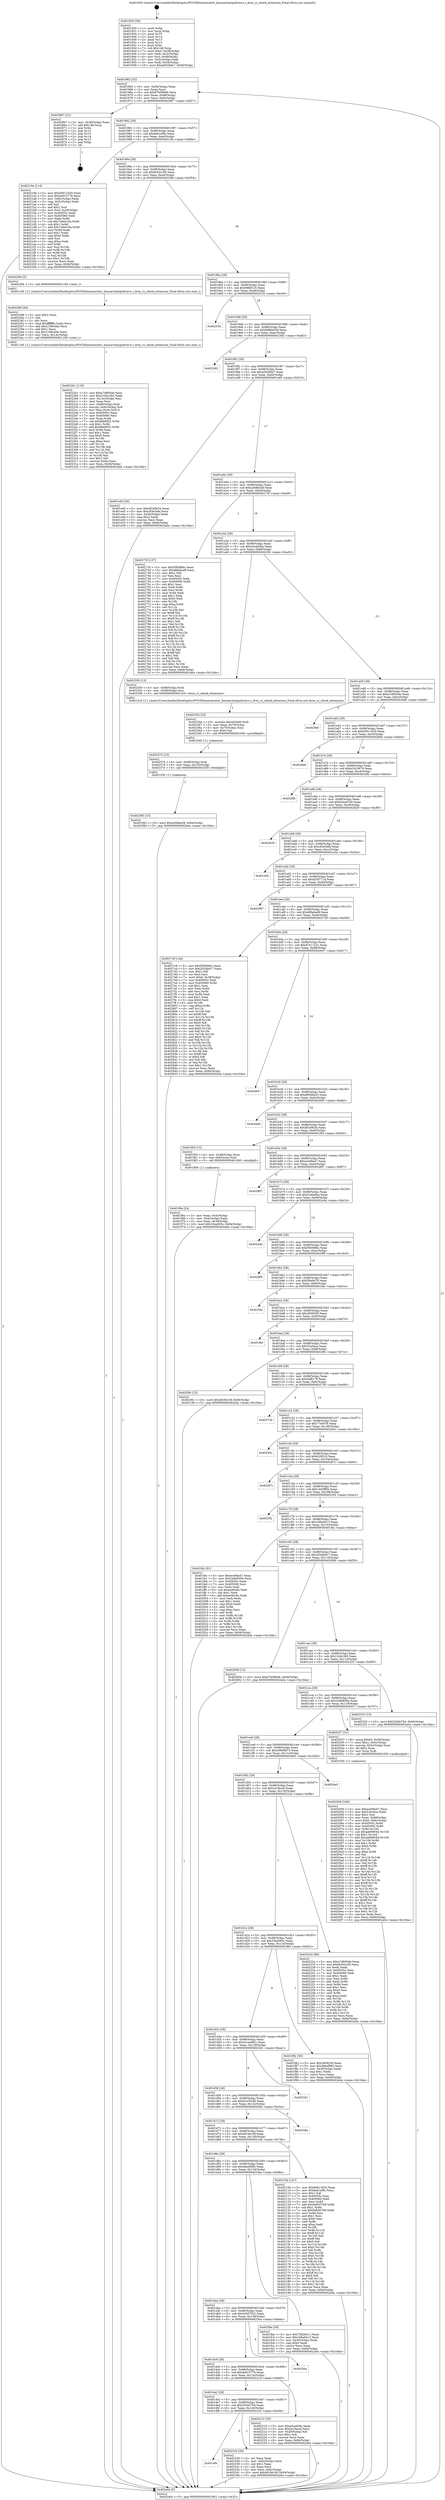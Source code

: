 digraph "0x401930" {
  label = "0x401930 (/mnt/c/Users/mathe/Desktop/tcc/POCII/binaries/extr_linuxarchmipskvmvz.c_kvm_vz_check_extension_Final-ollvm.out::main(0))"
  labelloc = "t"
  node[shape=record]

  Entry [label="",width=0.3,height=0.3,shape=circle,fillcolor=black,style=filled]
  "0x401962" [label="{
     0x401962 [32]\l
     | [instrs]\l
     &nbsp;&nbsp;0x401962 \<+6\>: mov -0x94(%rbp),%eax\l
     &nbsp;&nbsp;0x401968 \<+2\>: mov %eax,%ecx\l
     &nbsp;&nbsp;0x40196a \<+6\>: sub $0x87b096d6,%ecx\l
     &nbsp;&nbsp;0x401970 \<+6\>: mov %eax,-0x98(%rbp)\l
     &nbsp;&nbsp;0x401976 \<+6\>: mov %ecx,-0x9c(%rbp)\l
     &nbsp;&nbsp;0x40197c \<+6\>: je 0000000000402867 \<main+0xf37\>\l
  }"]
  "0x402867" [label="{
     0x402867 [21]\l
     | [instrs]\l
     &nbsp;&nbsp;0x402867 \<+3\>: mov -0x38(%rbp),%eax\l
     &nbsp;&nbsp;0x40286a \<+7\>: add $0x148,%rsp\l
     &nbsp;&nbsp;0x402871 \<+1\>: pop %rbx\l
     &nbsp;&nbsp;0x402872 \<+2\>: pop %r12\l
     &nbsp;&nbsp;0x402874 \<+2\>: pop %r13\l
     &nbsp;&nbsp;0x402876 \<+2\>: pop %r14\l
     &nbsp;&nbsp;0x402878 \<+2\>: pop %r15\l
     &nbsp;&nbsp;0x40287a \<+1\>: pop %rbp\l
     &nbsp;&nbsp;0x40287b \<+1\>: ret\l
  }"]
  "0x401982" [label="{
     0x401982 [28]\l
     | [instrs]\l
     &nbsp;&nbsp;0x401982 \<+5\>: jmp 0000000000401987 \<main+0x57\>\l
     &nbsp;&nbsp;0x401987 \<+6\>: mov -0x98(%rbp),%eax\l
     &nbsp;&nbsp;0x40198d \<+5\>: sub $0x8a61af9c,%eax\l
     &nbsp;&nbsp;0x401992 \<+6\>: mov %eax,-0xa0(%rbp)\l
     &nbsp;&nbsp;0x401998 \<+6\>: je 000000000040219e \<main+0x86e\>\l
  }"]
  Exit [label="",width=0.3,height=0.3,shape=circle,fillcolor=black,style=filled,peripheries=2]
  "0x40219e" [label="{
     0x40219e [114]\l
     | [instrs]\l
     &nbsp;&nbsp;0x40219e \<+5\>: mov $0xb0611620,%eax\l
     &nbsp;&nbsp;0x4021a3 \<+5\>: mov $0x4e01577b,%ecx\l
     &nbsp;&nbsp;0x4021a8 \<+3\>: mov -0x6c(%rbp),%edx\l
     &nbsp;&nbsp;0x4021ab \<+3\>: cmp -0x5c(%rbp),%edx\l
     &nbsp;&nbsp;0x4021ae \<+4\>: setl %sil\l
     &nbsp;&nbsp;0x4021b2 \<+4\>: and $0x1,%sil\l
     &nbsp;&nbsp;0x4021b6 \<+4\>: mov %sil,-0x29(%rbp)\l
     &nbsp;&nbsp;0x4021ba \<+7\>: mov 0x40505c,%edx\l
     &nbsp;&nbsp;0x4021c1 \<+7\>: mov 0x405060,%edi\l
     &nbsp;&nbsp;0x4021c8 \<+3\>: mov %edx,%r8d\l
     &nbsp;&nbsp;0x4021cb \<+7\>: sub $0x7c9a019a,%r8d\l
     &nbsp;&nbsp;0x4021d2 \<+4\>: sub $0x1,%r8d\l
     &nbsp;&nbsp;0x4021d6 \<+7\>: add $0x7c9a019a,%r8d\l
     &nbsp;&nbsp;0x4021dd \<+4\>: imul %r8d,%edx\l
     &nbsp;&nbsp;0x4021e1 \<+3\>: and $0x1,%edx\l
     &nbsp;&nbsp;0x4021e4 \<+3\>: cmp $0x0,%edx\l
     &nbsp;&nbsp;0x4021e7 \<+4\>: sete %sil\l
     &nbsp;&nbsp;0x4021eb \<+3\>: cmp $0xa,%edi\l
     &nbsp;&nbsp;0x4021ee \<+4\>: setl %r9b\l
     &nbsp;&nbsp;0x4021f2 \<+3\>: mov %sil,%r10b\l
     &nbsp;&nbsp;0x4021f5 \<+3\>: and %r9b,%r10b\l
     &nbsp;&nbsp;0x4021f8 \<+3\>: xor %r9b,%sil\l
     &nbsp;&nbsp;0x4021fb \<+3\>: or %sil,%r10b\l
     &nbsp;&nbsp;0x4021fe \<+4\>: test $0x1,%r10b\l
     &nbsp;&nbsp;0x402202 \<+3\>: cmovne %ecx,%eax\l
     &nbsp;&nbsp;0x402205 \<+6\>: mov %eax,-0x94(%rbp)\l
     &nbsp;&nbsp;0x40220b \<+5\>: jmp 0000000000402a0a \<main+0x10da\>\l
  }"]
  "0x40199e" [label="{
     0x40199e [28]\l
     | [instrs]\l
     &nbsp;&nbsp;0x40199e \<+5\>: jmp 00000000004019a3 \<main+0x73\>\l
     &nbsp;&nbsp;0x4019a3 \<+6\>: mov -0x98(%rbp),%eax\l
     &nbsp;&nbsp;0x4019a9 \<+5\>: sub $0x8c92cc95,%eax\l
     &nbsp;&nbsp;0x4019ae \<+6\>: mov %eax,-0xa4(%rbp)\l
     &nbsp;&nbsp;0x4019b4 \<+6\>: je 0000000000402284 \<main+0x954\>\l
  }"]
  "0x402383" [label="{
     0x402383 [15]\l
     | [instrs]\l
     &nbsp;&nbsp;0x402383 \<+10\>: movl $0xa268be28,-0x94(%rbp)\l
     &nbsp;&nbsp;0x40238d \<+5\>: jmp 0000000000402a0a \<main+0x10da\>\l
  }"]
  "0x402284" [label="{
     0x402284 [5]\l
     | [instrs]\l
     &nbsp;&nbsp;0x402284 \<+5\>: call 0000000000401160 \<next_i\>\l
     | [calls]\l
     &nbsp;&nbsp;0x401160 \{1\} (/mnt/c/Users/mathe/Desktop/tcc/POCII/binaries/extr_linuxarchmipskvmvz.c_kvm_vz_check_extension_Final-ollvm.out::next_i)\l
  }"]
  "0x4019ba" [label="{
     0x4019ba [28]\l
     | [instrs]\l
     &nbsp;&nbsp;0x4019ba \<+5\>: jmp 00000000004019bf \<main+0x8f\>\l
     &nbsp;&nbsp;0x4019bf \<+6\>: mov -0x98(%rbp),%eax\l
     &nbsp;&nbsp;0x4019c5 \<+5\>: sub $0x96fbf1c5,%eax\l
     &nbsp;&nbsp;0x4019ca \<+6\>: mov %eax,-0xa8(%rbp)\l
     &nbsp;&nbsp;0x4019d0 \<+6\>: je 0000000000402534 \<main+0xc04\>\l
  }"]
  "0x402374" [label="{
     0x402374 [15]\l
     | [instrs]\l
     &nbsp;&nbsp;0x402374 \<+4\>: mov -0x68(%rbp),%rdi\l
     &nbsp;&nbsp;0x402378 \<+6\>: mov %eax,-0x150(%rbp)\l
     &nbsp;&nbsp;0x40237e \<+5\>: call 0000000000401030 \<free@plt\>\l
     | [calls]\l
     &nbsp;&nbsp;0x401030 \{1\} (unknown)\l
  }"]
  "0x402534" [label="{
     0x402534\l
  }", style=dashed]
  "0x4019d6" [label="{
     0x4019d6 [28]\l
     | [instrs]\l
     &nbsp;&nbsp;0x4019d6 \<+5\>: jmp 00000000004019db \<main+0xab\>\l
     &nbsp;&nbsp;0x4019db \<+6\>: mov -0x98(%rbp),%eax\l
     &nbsp;&nbsp;0x4019e1 \<+5\>: sub $0x9d96e03d,%eax\l
     &nbsp;&nbsp;0x4019e6 \<+6\>: mov %eax,-0xac(%rbp)\l
     &nbsp;&nbsp;0x4019ec \<+6\>: je 0000000000402392 \<main+0xa62\>\l
  }"]
  "0x40235d" [label="{
     0x40235d [23]\l
     | [instrs]\l
     &nbsp;&nbsp;0x40235d \<+10\>: movabs $0x4030d6,%rdi\l
     &nbsp;&nbsp;0x402367 \<+3\>: mov %eax,-0x70(%rbp)\l
     &nbsp;&nbsp;0x40236a \<+3\>: mov -0x70(%rbp),%esi\l
     &nbsp;&nbsp;0x40236d \<+2\>: mov $0x0,%al\l
     &nbsp;&nbsp;0x40236f \<+5\>: call 0000000000401040 \<printf@plt\>\l
     | [calls]\l
     &nbsp;&nbsp;0x401040 \{1\} (unknown)\l
  }"]
  "0x402392" [label="{
     0x402392\l
  }", style=dashed]
  "0x4019f2" [label="{
     0x4019f2 [28]\l
     | [instrs]\l
     &nbsp;&nbsp;0x4019f2 \<+5\>: jmp 00000000004019f7 \<main+0xc7\>\l
     &nbsp;&nbsp;0x4019f7 \<+6\>: mov -0x98(%rbp),%eax\l
     &nbsp;&nbsp;0x4019fd \<+5\>: sub $0xa0028de7,%eax\l
     &nbsp;&nbsp;0x401a02 \<+6\>: mov %eax,-0xb0(%rbp)\l
     &nbsp;&nbsp;0x401a08 \<+6\>: je 0000000000401e40 \<main+0x510\>\l
  }"]
  "0x401dfe" [label="{
     0x401dfe\l
  }", style=dashed]
  "0x401e40" [label="{
     0x401e40 [30]\l
     | [instrs]\l
     &nbsp;&nbsp;0x401e40 \<+5\>: mov $0xdf1b9b34,%eax\l
     &nbsp;&nbsp;0x401e45 \<+5\>: mov $0xc83e3efa,%ecx\l
     &nbsp;&nbsp;0x401e4a \<+3\>: mov -0x34(%rbp),%edx\l
     &nbsp;&nbsp;0x401e4d \<+3\>: cmp $0x2,%edx\l
     &nbsp;&nbsp;0x401e50 \<+3\>: cmovne %ecx,%eax\l
     &nbsp;&nbsp;0x401e53 \<+6\>: mov %eax,-0x94(%rbp)\l
     &nbsp;&nbsp;0x401e59 \<+5\>: jmp 0000000000402a0a \<main+0x10da\>\l
  }"]
  "0x401a0e" [label="{
     0x401a0e [28]\l
     | [instrs]\l
     &nbsp;&nbsp;0x401a0e \<+5\>: jmp 0000000000401a13 \<main+0xe3\>\l
     &nbsp;&nbsp;0x401a13 \<+6\>: mov -0x98(%rbp),%eax\l
     &nbsp;&nbsp;0x401a19 \<+5\>: sub $0xa268be28,%eax\l
     &nbsp;&nbsp;0x401a1e \<+6\>: mov %eax,-0xb4(%rbp)\l
     &nbsp;&nbsp;0x401a24 \<+6\>: je 000000000040273f \<main+0xe0f\>\l
  }"]
  "0x402a0a" [label="{
     0x402a0a [5]\l
     | [instrs]\l
     &nbsp;&nbsp;0x402a0a \<+5\>: jmp 0000000000401962 \<main+0x32\>\l
  }"]
  "0x401930" [label="{
     0x401930 [50]\l
     | [instrs]\l
     &nbsp;&nbsp;0x401930 \<+1\>: push %rbp\l
     &nbsp;&nbsp;0x401931 \<+3\>: mov %rsp,%rbp\l
     &nbsp;&nbsp;0x401934 \<+2\>: push %r15\l
     &nbsp;&nbsp;0x401936 \<+2\>: push %r14\l
     &nbsp;&nbsp;0x401938 \<+2\>: push %r13\l
     &nbsp;&nbsp;0x40193a \<+2\>: push %r12\l
     &nbsp;&nbsp;0x40193c \<+1\>: push %rbx\l
     &nbsp;&nbsp;0x40193d \<+7\>: sub $0x148,%rsp\l
     &nbsp;&nbsp;0x401944 \<+7\>: movl $0x0,-0x38(%rbp)\l
     &nbsp;&nbsp;0x40194b \<+3\>: mov %edi,-0x3c(%rbp)\l
     &nbsp;&nbsp;0x40194e \<+4\>: mov %rsi,-0x48(%rbp)\l
     &nbsp;&nbsp;0x401952 \<+3\>: mov -0x3c(%rbp),%edi\l
     &nbsp;&nbsp;0x401955 \<+3\>: mov %edi,-0x34(%rbp)\l
     &nbsp;&nbsp;0x401958 \<+10\>: movl $0xa0028de7,-0x94(%rbp)\l
  }"]
  "0x402334" [label="{
     0x402334 [28]\l
     | [instrs]\l
     &nbsp;&nbsp;0x402334 \<+2\>: xor %eax,%eax\l
     &nbsp;&nbsp;0x402336 \<+3\>: mov -0x6c(%rbp),%ecx\l
     &nbsp;&nbsp;0x402339 \<+3\>: sub $0x1,%eax\l
     &nbsp;&nbsp;0x40233c \<+2\>: sub %eax,%ecx\l
     &nbsp;&nbsp;0x40233e \<+3\>: mov %ecx,-0x6c(%rbp)\l
     &nbsp;&nbsp;0x402341 \<+10\>: movl $0x4818e16f,-0x94(%rbp)\l
     &nbsp;&nbsp;0x40234b \<+5\>: jmp 0000000000402a0a \<main+0x10da\>\l
  }"]
  "0x40273f" [label="{
     0x40273f [137]\l
     | [instrs]\l
     &nbsp;&nbsp;0x40273f \<+5\>: mov $0xf585966c,%eax\l
     &nbsp;&nbsp;0x402744 \<+5\>: mov $0xd6fa0ad9,%ecx\l
     &nbsp;&nbsp;0x402749 \<+2\>: mov $0x1,%dl\l
     &nbsp;&nbsp;0x40274b \<+2\>: xor %esi,%esi\l
     &nbsp;&nbsp;0x40274d \<+7\>: mov 0x40505c,%edi\l
     &nbsp;&nbsp;0x402754 \<+8\>: mov 0x405060,%r8d\l
     &nbsp;&nbsp;0x40275c \<+3\>: sub $0x1,%esi\l
     &nbsp;&nbsp;0x40275f \<+3\>: mov %edi,%r9d\l
     &nbsp;&nbsp;0x402762 \<+3\>: add %esi,%r9d\l
     &nbsp;&nbsp;0x402765 \<+4\>: imul %r9d,%edi\l
     &nbsp;&nbsp;0x402769 \<+3\>: and $0x1,%edi\l
     &nbsp;&nbsp;0x40276c \<+3\>: cmp $0x0,%edi\l
     &nbsp;&nbsp;0x40276f \<+4\>: sete %r10b\l
     &nbsp;&nbsp;0x402773 \<+4\>: cmp $0xa,%r8d\l
     &nbsp;&nbsp;0x402777 \<+4\>: setl %r11b\l
     &nbsp;&nbsp;0x40277b \<+3\>: mov %r10b,%bl\l
     &nbsp;&nbsp;0x40277e \<+3\>: xor $0xff,%bl\l
     &nbsp;&nbsp;0x402781 \<+3\>: mov %r11b,%r14b\l
     &nbsp;&nbsp;0x402784 \<+4\>: xor $0xff,%r14b\l
     &nbsp;&nbsp;0x402788 \<+3\>: xor $0x1,%dl\l
     &nbsp;&nbsp;0x40278b \<+3\>: mov %bl,%r15b\l
     &nbsp;&nbsp;0x40278e \<+4\>: and $0xff,%r15b\l
     &nbsp;&nbsp;0x402792 \<+3\>: and %dl,%r10b\l
     &nbsp;&nbsp;0x402795 \<+3\>: mov %r14b,%r12b\l
     &nbsp;&nbsp;0x402798 \<+4\>: and $0xff,%r12b\l
     &nbsp;&nbsp;0x40279c \<+3\>: and %dl,%r11b\l
     &nbsp;&nbsp;0x40279f \<+3\>: or %r10b,%r15b\l
     &nbsp;&nbsp;0x4027a2 \<+3\>: or %r11b,%r12b\l
     &nbsp;&nbsp;0x4027a5 \<+3\>: xor %r12b,%r15b\l
     &nbsp;&nbsp;0x4027a8 \<+3\>: or %r14b,%bl\l
     &nbsp;&nbsp;0x4027ab \<+3\>: xor $0xff,%bl\l
     &nbsp;&nbsp;0x4027ae \<+3\>: or $0x1,%dl\l
     &nbsp;&nbsp;0x4027b1 \<+2\>: and %dl,%bl\l
     &nbsp;&nbsp;0x4027b3 \<+3\>: or %bl,%r15b\l
     &nbsp;&nbsp;0x4027b6 \<+4\>: test $0x1,%r15b\l
     &nbsp;&nbsp;0x4027ba \<+3\>: cmovne %ecx,%eax\l
     &nbsp;&nbsp;0x4027bd \<+6\>: mov %eax,-0x94(%rbp)\l
     &nbsp;&nbsp;0x4027c3 \<+5\>: jmp 0000000000402a0a \<main+0x10da\>\l
  }"]
  "0x401a2a" [label="{
     0x401a2a [28]\l
     | [instrs]\l
     &nbsp;&nbsp;0x401a2a \<+5\>: jmp 0000000000401a2f \<main+0xff\>\l
     &nbsp;&nbsp;0x401a2f \<+6\>: mov -0x98(%rbp),%eax\l
     &nbsp;&nbsp;0x401a35 \<+5\>: sub $0xa3cad36a,%eax\l
     &nbsp;&nbsp;0x401a3a \<+6\>: mov %eax,-0xb8(%rbp)\l
     &nbsp;&nbsp;0x401a40 \<+6\>: je 0000000000402350 \<main+0xa20\>\l
  }"]
  "0x4022b1" [label="{
     0x4022b1 [116]\l
     | [instrs]\l
     &nbsp;&nbsp;0x4022b1 \<+5\>: mov $0xa7d805de,%ecx\l
     &nbsp;&nbsp;0x4022b6 \<+5\>: mov $0x2164c3b5,%edx\l
     &nbsp;&nbsp;0x4022bb \<+6\>: mov -0x14c(%rbp),%esi\l
     &nbsp;&nbsp;0x4022c1 \<+3\>: imul %eax,%esi\l
     &nbsp;&nbsp;0x4022c4 \<+4\>: mov -0x68(%rbp),%rdi\l
     &nbsp;&nbsp;0x4022c8 \<+4\>: movslq -0x6c(%rbp),%r8\l
     &nbsp;&nbsp;0x4022cc \<+4\>: mov %esi,(%rdi,%r8,4)\l
     &nbsp;&nbsp;0x4022d0 \<+7\>: mov 0x40505c,%eax\l
     &nbsp;&nbsp;0x4022d7 \<+7\>: mov 0x405060,%esi\l
     &nbsp;&nbsp;0x4022de \<+3\>: mov %eax,%r9d\l
     &nbsp;&nbsp;0x4022e1 \<+7\>: sub $0x8b66f25,%r9d\l
     &nbsp;&nbsp;0x4022e8 \<+4\>: sub $0x1,%r9d\l
     &nbsp;&nbsp;0x4022ec \<+7\>: add $0x8b66f25,%r9d\l
     &nbsp;&nbsp;0x4022f3 \<+4\>: imul %r9d,%eax\l
     &nbsp;&nbsp;0x4022f7 \<+3\>: and $0x1,%eax\l
     &nbsp;&nbsp;0x4022fa \<+3\>: cmp $0x0,%eax\l
     &nbsp;&nbsp;0x4022fd \<+4\>: sete %r10b\l
     &nbsp;&nbsp;0x402301 \<+3\>: cmp $0xa,%esi\l
     &nbsp;&nbsp;0x402304 \<+4\>: setl %r11b\l
     &nbsp;&nbsp;0x402308 \<+3\>: mov %r10b,%bl\l
     &nbsp;&nbsp;0x40230b \<+3\>: and %r11b,%bl\l
     &nbsp;&nbsp;0x40230e \<+3\>: xor %r11b,%r10b\l
     &nbsp;&nbsp;0x402311 \<+3\>: or %r10b,%bl\l
     &nbsp;&nbsp;0x402314 \<+3\>: test $0x1,%bl\l
     &nbsp;&nbsp;0x402317 \<+3\>: cmovne %edx,%ecx\l
     &nbsp;&nbsp;0x40231a \<+6\>: mov %ecx,-0x94(%rbp)\l
     &nbsp;&nbsp;0x402320 \<+5\>: jmp 0000000000402a0a \<main+0x10da\>\l
  }"]
  "0x402350" [label="{
     0x402350 [13]\l
     | [instrs]\l
     &nbsp;&nbsp;0x402350 \<+4\>: mov -0x68(%rbp),%rdi\l
     &nbsp;&nbsp;0x402354 \<+4\>: mov -0x58(%rbp),%rsi\l
     &nbsp;&nbsp;0x402358 \<+5\>: call 00000000004015c0 \<kvm_vz_check_extension\>\l
     | [calls]\l
     &nbsp;&nbsp;0x4015c0 \{1\} (/mnt/c/Users/mathe/Desktop/tcc/POCII/binaries/extr_linuxarchmipskvmvz.c_kvm_vz_check_extension_Final-ollvm.out::kvm_vz_check_extension)\l
  }"]
  "0x401a46" [label="{
     0x401a46 [28]\l
     | [instrs]\l
     &nbsp;&nbsp;0x401a46 \<+5\>: jmp 0000000000401a4b \<main+0x11b\>\l
     &nbsp;&nbsp;0x401a4b \<+6\>: mov -0x98(%rbp),%eax\l
     &nbsp;&nbsp;0x401a51 \<+5\>: sub $0xa7d805de,%eax\l
     &nbsp;&nbsp;0x401a56 \<+6\>: mov %eax,-0xbc(%rbp)\l
     &nbsp;&nbsp;0x401a5c \<+6\>: je 00000000004028df \<main+0xfaf\>\l
  }"]
  "0x402289" [label="{
     0x402289 [40]\l
     | [instrs]\l
     &nbsp;&nbsp;0x402289 \<+5\>: mov $0x2,%ecx\l
     &nbsp;&nbsp;0x40228e \<+1\>: cltd\l
     &nbsp;&nbsp;0x40228f \<+2\>: idiv %ecx\l
     &nbsp;&nbsp;0x402291 \<+6\>: imul $0xfffffffe,%edx,%ecx\l
     &nbsp;&nbsp;0x402297 \<+6\>: add $0x2198cebb,%ecx\l
     &nbsp;&nbsp;0x40229d \<+3\>: add $0x1,%ecx\l
     &nbsp;&nbsp;0x4022a0 \<+6\>: sub $0x2198cebb,%ecx\l
     &nbsp;&nbsp;0x4022a6 \<+6\>: mov %ecx,-0x14c(%rbp)\l
     &nbsp;&nbsp;0x4022ac \<+5\>: call 0000000000401160 \<next_i\>\l
     | [calls]\l
     &nbsp;&nbsp;0x401160 \{1\} (/mnt/c/Users/mathe/Desktop/tcc/POCII/binaries/extr_linuxarchmipskvmvz.c_kvm_vz_check_extension_Final-ollvm.out::next_i)\l
  }"]
  "0x4028df" [label="{
     0x4028df\l
  }", style=dashed]
  "0x401a62" [label="{
     0x401a62 [28]\l
     | [instrs]\l
     &nbsp;&nbsp;0x401a62 \<+5\>: jmp 0000000000401a67 \<main+0x137\>\l
     &nbsp;&nbsp;0x401a67 \<+6\>: mov -0x98(%rbp),%eax\l
     &nbsp;&nbsp;0x401a6d \<+5\>: sub $0xb0611620,%eax\l
     &nbsp;&nbsp;0x401a72 \<+6\>: mov %eax,-0xc0(%rbp)\l
     &nbsp;&nbsp;0x401a78 \<+6\>: je 00000000004028d0 \<main+0xfa0\>\l
  }"]
  "0x401de2" [label="{
     0x401de2 [28]\l
     | [instrs]\l
     &nbsp;&nbsp;0x401de2 \<+5\>: jmp 0000000000401de7 \<main+0x4b7\>\l
     &nbsp;&nbsp;0x401de7 \<+6\>: mov -0x98(%rbp),%eax\l
     &nbsp;&nbsp;0x401ded \<+5\>: sub $0x5200e764,%eax\l
     &nbsp;&nbsp;0x401df2 \<+6\>: mov %eax,-0x140(%rbp)\l
     &nbsp;&nbsp;0x401df8 \<+6\>: je 0000000000402334 \<main+0xa04\>\l
  }"]
  "0x4028d0" [label="{
     0x4028d0\l
  }", style=dashed]
  "0x401a7e" [label="{
     0x401a7e [28]\l
     | [instrs]\l
     &nbsp;&nbsp;0x401a7e \<+5\>: jmp 0000000000401a83 \<main+0x153\>\l
     &nbsp;&nbsp;0x401a83 \<+6\>: mov -0x98(%rbp),%eax\l
     &nbsp;&nbsp;0x401a89 \<+5\>: sub $0xb1810979,%eax\l
     &nbsp;&nbsp;0x401a8e \<+6\>: mov %eax,-0xc4(%rbp)\l
     &nbsp;&nbsp;0x401a94 \<+6\>: je 00000000004024fb \<main+0xbcb\>\l
  }"]
  "0x402210" [label="{
     0x402210 [30]\l
     | [instrs]\l
     &nbsp;&nbsp;0x402210 \<+5\>: mov $0xa3cad36a,%eax\l
     &nbsp;&nbsp;0x402215 \<+5\>: mov $0x2e1facc6,%ecx\l
     &nbsp;&nbsp;0x40221a \<+3\>: mov -0x29(%rbp),%dl\l
     &nbsp;&nbsp;0x40221d \<+3\>: test $0x1,%dl\l
     &nbsp;&nbsp;0x402220 \<+3\>: cmovne %ecx,%eax\l
     &nbsp;&nbsp;0x402223 \<+6\>: mov %eax,-0x94(%rbp)\l
     &nbsp;&nbsp;0x402229 \<+5\>: jmp 0000000000402a0a \<main+0x10da\>\l
  }"]
  "0x4024fb" [label="{
     0x4024fb\l
  }", style=dashed]
  "0x401a9a" [label="{
     0x401a9a [28]\l
     | [instrs]\l
     &nbsp;&nbsp;0x401a9a \<+5\>: jmp 0000000000401a9f \<main+0x16f\>\l
     &nbsp;&nbsp;0x401a9f \<+6\>: mov -0x98(%rbp),%eax\l
     &nbsp;&nbsp;0x401aa5 \<+5\>: sub $0xb2eed740,%eax\l
     &nbsp;&nbsp;0x401aaa \<+6\>: mov %eax,-0xc8(%rbp)\l
     &nbsp;&nbsp;0x401ab0 \<+6\>: je 0000000000402629 \<main+0xcf9\>\l
  }"]
  "0x401dc6" [label="{
     0x401dc6 [28]\l
     | [instrs]\l
     &nbsp;&nbsp;0x401dc6 \<+5\>: jmp 0000000000401dcb \<main+0x49b\>\l
     &nbsp;&nbsp;0x401dcb \<+6\>: mov -0x98(%rbp),%eax\l
     &nbsp;&nbsp;0x401dd1 \<+5\>: sub $0x4e01577b,%eax\l
     &nbsp;&nbsp;0x401dd6 \<+6\>: mov %eax,-0x13c(%rbp)\l
     &nbsp;&nbsp;0x401ddc \<+6\>: je 0000000000402210 \<main+0x8e0\>\l
  }"]
  "0x402629" [label="{
     0x402629\l
  }", style=dashed]
  "0x401ab6" [label="{
     0x401ab6 [28]\l
     | [instrs]\l
     &nbsp;&nbsp;0x401ab6 \<+5\>: jmp 0000000000401abb \<main+0x18b\>\l
     &nbsp;&nbsp;0x401abb \<+6\>: mov -0x98(%rbp),%eax\l
     &nbsp;&nbsp;0x401ac1 \<+5\>: sub $0xc83e3efa,%eax\l
     &nbsp;&nbsp;0x401ac6 \<+6\>: mov %eax,-0xcc(%rbp)\l
     &nbsp;&nbsp;0x401acc \<+6\>: je 0000000000401e5e \<main+0x52e\>\l
  }"]
  "0x40250a" [label="{
     0x40250a\l
  }", style=dashed]
  "0x401e5e" [label="{
     0x401e5e\l
  }", style=dashed]
  "0x401ad2" [label="{
     0x401ad2 [28]\l
     | [instrs]\l
     &nbsp;&nbsp;0x401ad2 \<+5\>: jmp 0000000000401ad7 \<main+0x1a7\>\l
     &nbsp;&nbsp;0x401ad7 \<+6\>: mov -0x98(%rbp),%eax\l
     &nbsp;&nbsp;0x401add \<+5\>: sub $0xd20f771d,%eax\l
     &nbsp;&nbsp;0x401ae2 \<+6\>: mov %eax,-0xd0(%rbp)\l
     &nbsp;&nbsp;0x401ae8 \<+6\>: je 0000000000402997 \<main+0x1067\>\l
  }"]
  "0x402056" [label="{
     0x402056 [166]\l
     | [instrs]\l
     &nbsp;&nbsp;0x402056 \<+5\>: mov $0xece08a47,%ecx\l
     &nbsp;&nbsp;0x40205b \<+5\>: mov $0x53a5dca,%edx\l
     &nbsp;&nbsp;0x402060 \<+3\>: mov $0x1,%sil\l
     &nbsp;&nbsp;0x402063 \<+4\>: mov %rax,-0x68(%rbp)\l
     &nbsp;&nbsp;0x402067 \<+7\>: movl $0x0,-0x6c(%rbp)\l
     &nbsp;&nbsp;0x40206e \<+8\>: mov 0x40505c,%r8d\l
     &nbsp;&nbsp;0x402076 \<+8\>: mov 0x405060,%r9d\l
     &nbsp;&nbsp;0x40207e \<+3\>: mov %r8d,%r10d\l
     &nbsp;&nbsp;0x402081 \<+7\>: sub $0xaa66804d,%r10d\l
     &nbsp;&nbsp;0x402088 \<+4\>: sub $0x1,%r10d\l
     &nbsp;&nbsp;0x40208c \<+7\>: add $0xaa66804d,%r10d\l
     &nbsp;&nbsp;0x402093 \<+4\>: imul %r10d,%r8d\l
     &nbsp;&nbsp;0x402097 \<+4\>: and $0x1,%r8d\l
     &nbsp;&nbsp;0x40209b \<+4\>: cmp $0x0,%r8d\l
     &nbsp;&nbsp;0x40209f \<+4\>: sete %r11b\l
     &nbsp;&nbsp;0x4020a3 \<+4\>: cmp $0xa,%r9d\l
     &nbsp;&nbsp;0x4020a7 \<+3\>: setl %bl\l
     &nbsp;&nbsp;0x4020aa \<+3\>: mov %r11b,%r14b\l
     &nbsp;&nbsp;0x4020ad \<+4\>: xor $0xff,%r14b\l
     &nbsp;&nbsp;0x4020b1 \<+3\>: mov %bl,%r15b\l
     &nbsp;&nbsp;0x4020b4 \<+4\>: xor $0xff,%r15b\l
     &nbsp;&nbsp;0x4020b8 \<+4\>: xor $0x1,%sil\l
     &nbsp;&nbsp;0x4020bc \<+3\>: mov %r14b,%r12b\l
     &nbsp;&nbsp;0x4020bf \<+4\>: and $0xff,%r12b\l
     &nbsp;&nbsp;0x4020c3 \<+3\>: and %sil,%r11b\l
     &nbsp;&nbsp;0x4020c6 \<+3\>: mov %r15b,%r13b\l
     &nbsp;&nbsp;0x4020c9 \<+4\>: and $0xff,%r13b\l
     &nbsp;&nbsp;0x4020cd \<+3\>: and %sil,%bl\l
     &nbsp;&nbsp;0x4020d0 \<+3\>: or %r11b,%r12b\l
     &nbsp;&nbsp;0x4020d3 \<+3\>: or %bl,%r13b\l
     &nbsp;&nbsp;0x4020d6 \<+3\>: xor %r13b,%r12b\l
     &nbsp;&nbsp;0x4020d9 \<+3\>: or %r15b,%r14b\l
     &nbsp;&nbsp;0x4020dc \<+4\>: xor $0xff,%r14b\l
     &nbsp;&nbsp;0x4020e0 \<+4\>: or $0x1,%sil\l
     &nbsp;&nbsp;0x4020e4 \<+3\>: and %sil,%r14b\l
     &nbsp;&nbsp;0x4020e7 \<+3\>: or %r14b,%r12b\l
     &nbsp;&nbsp;0x4020ea \<+4\>: test $0x1,%r12b\l
     &nbsp;&nbsp;0x4020ee \<+3\>: cmovne %edx,%ecx\l
     &nbsp;&nbsp;0x4020f1 \<+6\>: mov %ecx,-0x94(%rbp)\l
     &nbsp;&nbsp;0x4020f7 \<+5\>: jmp 0000000000402a0a \<main+0x10da\>\l
  }"]
  "0x402997" [label="{
     0x402997\l
  }", style=dashed]
  "0x401aee" [label="{
     0x401aee [28]\l
     | [instrs]\l
     &nbsp;&nbsp;0x401aee \<+5\>: jmp 0000000000401af3 \<main+0x1c3\>\l
     &nbsp;&nbsp;0x401af3 \<+6\>: mov -0x98(%rbp),%eax\l
     &nbsp;&nbsp;0x401af9 \<+5\>: sub $0xd6fa0ad9,%eax\l
     &nbsp;&nbsp;0x401afe \<+6\>: mov %eax,-0xd4(%rbp)\l
     &nbsp;&nbsp;0x401b04 \<+6\>: je 00000000004027c8 \<main+0xe98\>\l
  }"]
  "0x401daa" [label="{
     0x401daa [28]\l
     | [instrs]\l
     &nbsp;&nbsp;0x401daa \<+5\>: jmp 0000000000401daf \<main+0x47f\>\l
     &nbsp;&nbsp;0x401daf \<+6\>: mov -0x98(%rbp),%eax\l
     &nbsp;&nbsp;0x401db5 \<+5\>: sub $0x4cb97021,%eax\l
     &nbsp;&nbsp;0x401dba \<+6\>: mov %eax,-0x138(%rbp)\l
     &nbsp;&nbsp;0x401dc0 \<+6\>: je 000000000040250a \<main+0xbda\>\l
  }"]
  "0x4027c8" [label="{
     0x4027c8 [144]\l
     | [instrs]\l
     &nbsp;&nbsp;0x4027c8 \<+5\>: mov $0xf585966c,%eax\l
     &nbsp;&nbsp;0x4027cd \<+5\>: mov $0x202db917,%ecx\l
     &nbsp;&nbsp;0x4027d2 \<+2\>: mov $0x1,%dl\l
     &nbsp;&nbsp;0x4027d4 \<+2\>: xor %esi,%esi\l
     &nbsp;&nbsp;0x4027d6 \<+7\>: movl $0x0,-0x38(%rbp)\l
     &nbsp;&nbsp;0x4027dd \<+7\>: mov 0x40505c,%edi\l
     &nbsp;&nbsp;0x4027e4 \<+8\>: mov 0x405060,%r8d\l
     &nbsp;&nbsp;0x4027ec \<+3\>: sub $0x1,%esi\l
     &nbsp;&nbsp;0x4027ef \<+3\>: mov %edi,%r9d\l
     &nbsp;&nbsp;0x4027f2 \<+3\>: add %esi,%r9d\l
     &nbsp;&nbsp;0x4027f5 \<+4\>: imul %r9d,%edi\l
     &nbsp;&nbsp;0x4027f9 \<+3\>: and $0x1,%edi\l
     &nbsp;&nbsp;0x4027fc \<+3\>: cmp $0x0,%edi\l
     &nbsp;&nbsp;0x4027ff \<+4\>: sete %r10b\l
     &nbsp;&nbsp;0x402803 \<+4\>: cmp $0xa,%r8d\l
     &nbsp;&nbsp;0x402807 \<+4\>: setl %r11b\l
     &nbsp;&nbsp;0x40280b \<+3\>: mov %r10b,%bl\l
     &nbsp;&nbsp;0x40280e \<+3\>: xor $0xff,%bl\l
     &nbsp;&nbsp;0x402811 \<+3\>: mov %r11b,%r14b\l
     &nbsp;&nbsp;0x402814 \<+4\>: xor $0xff,%r14b\l
     &nbsp;&nbsp;0x402818 \<+3\>: xor $0x0,%dl\l
     &nbsp;&nbsp;0x40281b \<+3\>: mov %bl,%r15b\l
     &nbsp;&nbsp;0x40281e \<+4\>: and $0x0,%r15b\l
     &nbsp;&nbsp;0x402822 \<+3\>: and %dl,%r10b\l
     &nbsp;&nbsp;0x402825 \<+3\>: mov %r14b,%r12b\l
     &nbsp;&nbsp;0x402828 \<+4\>: and $0x0,%r12b\l
     &nbsp;&nbsp;0x40282c \<+3\>: and %dl,%r11b\l
     &nbsp;&nbsp;0x40282f \<+3\>: or %r10b,%r15b\l
     &nbsp;&nbsp;0x402832 \<+3\>: or %r11b,%r12b\l
     &nbsp;&nbsp;0x402835 \<+3\>: xor %r12b,%r15b\l
     &nbsp;&nbsp;0x402838 \<+3\>: or %r14b,%bl\l
     &nbsp;&nbsp;0x40283b \<+3\>: xor $0xff,%bl\l
     &nbsp;&nbsp;0x40283e \<+3\>: or $0x0,%dl\l
     &nbsp;&nbsp;0x402841 \<+2\>: and %dl,%bl\l
     &nbsp;&nbsp;0x402843 \<+3\>: or %bl,%r15b\l
     &nbsp;&nbsp;0x402846 \<+4\>: test $0x1,%r15b\l
     &nbsp;&nbsp;0x40284a \<+3\>: cmovne %ecx,%eax\l
     &nbsp;&nbsp;0x40284d \<+6\>: mov %eax,-0x94(%rbp)\l
     &nbsp;&nbsp;0x402853 \<+5\>: jmp 0000000000402a0a \<main+0x10da\>\l
  }"]
  "0x401b0a" [label="{
     0x401b0a [28]\l
     | [instrs]\l
     &nbsp;&nbsp;0x401b0a \<+5\>: jmp 0000000000401b0f \<main+0x1df\>\l
     &nbsp;&nbsp;0x401b0f \<+6\>: mov -0x98(%rbp),%eax\l
     &nbsp;&nbsp;0x401b15 \<+5\>: sub $0xd7e11231,%eax\l
     &nbsp;&nbsp;0x401b1a \<+6\>: mov %eax,-0xd8(%rbp)\l
     &nbsp;&nbsp;0x401b20 \<+6\>: je 0000000000402647 \<main+0xd17\>\l
  }"]
  "0x401fbe" [label="{
     0x401fbe [30]\l
     | [instrs]\l
     &nbsp;&nbsp;0x401fbe \<+5\>: mov $0x7282b511,%eax\l
     &nbsp;&nbsp;0x401fc3 \<+5\>: mov $0x166a9413,%ecx\l
     &nbsp;&nbsp;0x401fc8 \<+3\>: mov -0x30(%rbp),%edx\l
     &nbsp;&nbsp;0x401fcb \<+3\>: cmp $0x0,%edx\l
     &nbsp;&nbsp;0x401fce \<+3\>: cmove %ecx,%eax\l
     &nbsp;&nbsp;0x401fd1 \<+6\>: mov %eax,-0x94(%rbp)\l
     &nbsp;&nbsp;0x401fd7 \<+5\>: jmp 0000000000402a0a \<main+0x10da\>\l
  }"]
  "0x402647" [label="{
     0x402647\l
  }", style=dashed]
  "0x401b26" [label="{
     0x401b26 [28]\l
     | [instrs]\l
     &nbsp;&nbsp;0x401b26 \<+5\>: jmp 0000000000401b2b \<main+0x1fb\>\l
     &nbsp;&nbsp;0x401b2b \<+6\>: mov -0x98(%rbp),%eax\l
     &nbsp;&nbsp;0x401b31 \<+5\>: sub $0xd95d6e23,%eax\l
     &nbsp;&nbsp;0x401b36 \<+6\>: mov %eax,-0xdc(%rbp)\l
     &nbsp;&nbsp;0x401b3c \<+6\>: je 00000000004026d0 \<main+0xda0\>\l
  }"]
  "0x401d8e" [label="{
     0x401d8e [28]\l
     | [instrs]\l
     &nbsp;&nbsp;0x401d8e \<+5\>: jmp 0000000000401d93 \<main+0x463\>\l
     &nbsp;&nbsp;0x401d93 \<+6\>: mov -0x98(%rbp),%eax\l
     &nbsp;&nbsp;0x401d99 \<+5\>: sub $0x48eef985,%eax\l
     &nbsp;&nbsp;0x401d9e \<+6\>: mov %eax,-0x134(%rbp)\l
     &nbsp;&nbsp;0x401da4 \<+6\>: je 0000000000401fbe \<main+0x68e\>\l
  }"]
  "0x4026d0" [label="{
     0x4026d0\l
  }", style=dashed]
  "0x401b42" [label="{
     0x401b42 [28]\l
     | [instrs]\l
     &nbsp;&nbsp;0x401b42 \<+5\>: jmp 0000000000401b47 \<main+0x217\>\l
     &nbsp;&nbsp;0x401b47 \<+6\>: mov -0x98(%rbp),%eax\l
     &nbsp;&nbsp;0x401b4d \<+5\>: sub $0xdf1b9b34,%eax\l
     &nbsp;&nbsp;0x401b52 \<+6\>: mov %eax,-0xe0(%rbp)\l
     &nbsp;&nbsp;0x401b58 \<+6\>: je 0000000000401f5d \<main+0x62d\>\l
  }"]
  "0x40210b" [label="{
     0x40210b [147]\l
     | [instrs]\l
     &nbsp;&nbsp;0x40210b \<+5\>: mov $0xb0611620,%eax\l
     &nbsp;&nbsp;0x402110 \<+5\>: mov $0x8a61af9c,%ecx\l
     &nbsp;&nbsp;0x402115 \<+2\>: mov $0x1,%dl\l
     &nbsp;&nbsp;0x402117 \<+7\>: mov 0x40505c,%esi\l
     &nbsp;&nbsp;0x40211e \<+7\>: mov 0x405060,%edi\l
     &nbsp;&nbsp;0x402125 \<+3\>: mov %esi,%r8d\l
     &nbsp;&nbsp;0x402128 \<+7\>: add $0x9a830768,%r8d\l
     &nbsp;&nbsp;0x40212f \<+4\>: sub $0x1,%r8d\l
     &nbsp;&nbsp;0x402133 \<+7\>: sub $0x9a830768,%r8d\l
     &nbsp;&nbsp;0x40213a \<+4\>: imul %r8d,%esi\l
     &nbsp;&nbsp;0x40213e \<+3\>: and $0x1,%esi\l
     &nbsp;&nbsp;0x402141 \<+3\>: cmp $0x0,%esi\l
     &nbsp;&nbsp;0x402144 \<+4\>: sete %r9b\l
     &nbsp;&nbsp;0x402148 \<+3\>: cmp $0xa,%edi\l
     &nbsp;&nbsp;0x40214b \<+4\>: setl %r10b\l
     &nbsp;&nbsp;0x40214f \<+3\>: mov %r9b,%r11b\l
     &nbsp;&nbsp;0x402152 \<+4\>: xor $0xff,%r11b\l
     &nbsp;&nbsp;0x402156 \<+3\>: mov %r10b,%bl\l
     &nbsp;&nbsp;0x402159 \<+3\>: xor $0xff,%bl\l
     &nbsp;&nbsp;0x40215c \<+3\>: xor $0x0,%dl\l
     &nbsp;&nbsp;0x40215f \<+3\>: mov %r11b,%r14b\l
     &nbsp;&nbsp;0x402162 \<+4\>: and $0x0,%r14b\l
     &nbsp;&nbsp;0x402166 \<+3\>: and %dl,%r9b\l
     &nbsp;&nbsp;0x402169 \<+3\>: mov %bl,%r15b\l
     &nbsp;&nbsp;0x40216c \<+4\>: and $0x0,%r15b\l
     &nbsp;&nbsp;0x402170 \<+3\>: and %dl,%r10b\l
     &nbsp;&nbsp;0x402173 \<+3\>: or %r9b,%r14b\l
     &nbsp;&nbsp;0x402176 \<+3\>: or %r10b,%r15b\l
     &nbsp;&nbsp;0x402179 \<+3\>: xor %r15b,%r14b\l
     &nbsp;&nbsp;0x40217c \<+3\>: or %bl,%r11b\l
     &nbsp;&nbsp;0x40217f \<+4\>: xor $0xff,%r11b\l
     &nbsp;&nbsp;0x402183 \<+3\>: or $0x0,%dl\l
     &nbsp;&nbsp;0x402186 \<+3\>: and %dl,%r11b\l
     &nbsp;&nbsp;0x402189 \<+3\>: or %r11b,%r14b\l
     &nbsp;&nbsp;0x40218c \<+4\>: test $0x1,%r14b\l
     &nbsp;&nbsp;0x402190 \<+3\>: cmovne %ecx,%eax\l
     &nbsp;&nbsp;0x402193 \<+6\>: mov %eax,-0x94(%rbp)\l
     &nbsp;&nbsp;0x402199 \<+5\>: jmp 0000000000402a0a \<main+0x10da\>\l
  }"]
  "0x401f5d" [label="{
     0x401f5d [13]\l
     | [instrs]\l
     &nbsp;&nbsp;0x401f5d \<+4\>: mov -0x48(%rbp),%rax\l
     &nbsp;&nbsp;0x401f61 \<+4\>: mov 0x8(%rax),%rdi\l
     &nbsp;&nbsp;0x401f65 \<+5\>: call 0000000000401060 \<atoi@plt\>\l
     | [calls]\l
     &nbsp;&nbsp;0x401060 \{1\} (unknown)\l
  }"]
  "0x401b5e" [label="{
     0x401b5e [28]\l
     | [instrs]\l
     &nbsp;&nbsp;0x401b5e \<+5\>: jmp 0000000000401b63 \<main+0x233\>\l
     &nbsp;&nbsp;0x401b63 \<+6\>: mov -0x98(%rbp),%eax\l
     &nbsp;&nbsp;0x401b69 \<+5\>: sub $0xece08a47,%eax\l
     &nbsp;&nbsp;0x401b6e \<+6\>: mov %eax,-0xe4(%rbp)\l
     &nbsp;&nbsp;0x401b74 \<+6\>: je 0000000000402897 \<main+0xf67\>\l
  }"]
  "0x401f6a" [label="{
     0x401f6a [24]\l
     | [instrs]\l
     &nbsp;&nbsp;0x401f6a \<+3\>: mov %eax,-0x4c(%rbp)\l
     &nbsp;&nbsp;0x401f6d \<+3\>: mov -0x4c(%rbp),%eax\l
     &nbsp;&nbsp;0x401f70 \<+3\>: mov %eax,-0x30(%rbp)\l
     &nbsp;&nbsp;0x401f73 \<+10\>: movl $0x33ea565c,-0x94(%rbp)\l
     &nbsp;&nbsp;0x401f7d \<+5\>: jmp 0000000000402a0a \<main+0x10da\>\l
  }"]
  "0x401d72" [label="{
     0x401d72 [28]\l
     | [instrs]\l
     &nbsp;&nbsp;0x401d72 \<+5\>: jmp 0000000000401d77 \<main+0x447\>\l
     &nbsp;&nbsp;0x401d77 \<+6\>: mov -0x98(%rbp),%eax\l
     &nbsp;&nbsp;0x401d7d \<+5\>: sub $0x4818e16f,%eax\l
     &nbsp;&nbsp;0x401d82 \<+6\>: mov %eax,-0x130(%rbp)\l
     &nbsp;&nbsp;0x401d88 \<+6\>: je 000000000040210b \<main+0x7db\>\l
  }"]
  "0x402897" [label="{
     0x402897\l
  }", style=dashed]
  "0x401b7a" [label="{
     0x401b7a [28]\l
     | [instrs]\l
     &nbsp;&nbsp;0x401b7a \<+5\>: jmp 0000000000401b7f \<main+0x24f\>\l
     &nbsp;&nbsp;0x401b7f \<+6\>: mov -0x98(%rbp),%eax\l
     &nbsp;&nbsp;0x401b85 \<+5\>: sub $0xf1e6a6ba,%eax\l
     &nbsp;&nbsp;0x401b8a \<+6\>: mov %eax,-0xe8(%rbp)\l
     &nbsp;&nbsp;0x401b90 \<+6\>: je 000000000040244d \<main+0xb1d\>\l
  }"]
  "0x40258a" [label="{
     0x40258a\l
  }", style=dashed]
  "0x40244d" [label="{
     0x40244d\l
  }", style=dashed]
  "0x401b96" [label="{
     0x401b96 [28]\l
     | [instrs]\l
     &nbsp;&nbsp;0x401b96 \<+5\>: jmp 0000000000401b9b \<main+0x26b\>\l
     &nbsp;&nbsp;0x401b9b \<+6\>: mov -0x98(%rbp),%eax\l
     &nbsp;&nbsp;0x401ba1 \<+5\>: sub $0xf585966c,%eax\l
     &nbsp;&nbsp;0x401ba6 \<+6\>: mov %eax,-0xec(%rbp)\l
     &nbsp;&nbsp;0x401bac \<+6\>: je 00000000004029f9 \<main+0x10c9\>\l
  }"]
  "0x401d56" [label="{
     0x401d56 [28]\l
     | [instrs]\l
     &nbsp;&nbsp;0x401d56 \<+5\>: jmp 0000000000401d5b \<main+0x42b\>\l
     &nbsp;&nbsp;0x401d5b \<+6\>: mov -0x98(%rbp),%eax\l
     &nbsp;&nbsp;0x401d61 \<+5\>: sub $0x41b3f1d8,%eax\l
     &nbsp;&nbsp;0x401d66 \<+6\>: mov %eax,-0x12c(%rbp)\l
     &nbsp;&nbsp;0x401d6c \<+6\>: je 000000000040258a \<main+0xc5a\>\l
  }"]
  "0x4029f9" [label="{
     0x4029f9\l
  }", style=dashed]
  "0x401bb2" [label="{
     0x401bb2 [28]\l
     | [instrs]\l
     &nbsp;&nbsp;0x401bb2 \<+5\>: jmp 0000000000401bb7 \<main+0x287\>\l
     &nbsp;&nbsp;0x401bb7 \<+6\>: mov -0x98(%rbp),%eax\l
     &nbsp;&nbsp;0x401bbd \<+5\>: sub $0xf5fe947b,%eax\l
     &nbsp;&nbsp;0x401bc2 \<+6\>: mov %eax,-0xf0(%rbp)\l
     &nbsp;&nbsp;0x401bc8 \<+6\>: je 0000000000401f4e \<main+0x61e\>\l
  }"]
  "0x4023d1" [label="{
     0x4023d1\l
  }", style=dashed]
  "0x401f4e" [label="{
     0x401f4e\l
  }", style=dashed]
  "0x401bce" [label="{
     0x401bce [28]\l
     | [instrs]\l
     &nbsp;&nbsp;0x401bce \<+5\>: jmp 0000000000401bd3 \<main+0x2a3\>\l
     &nbsp;&nbsp;0x401bd3 \<+6\>: mov -0x98(%rbp),%eax\l
     &nbsp;&nbsp;0x401bd9 \<+5\>: sub $0x2839259,%eax\l
     &nbsp;&nbsp;0x401bde \<+6\>: mov %eax,-0xf4(%rbp)\l
     &nbsp;&nbsp;0x401be4 \<+6\>: je 0000000000401fa0 \<main+0x670\>\l
  }"]
  "0x401d3a" [label="{
     0x401d3a [28]\l
     | [instrs]\l
     &nbsp;&nbsp;0x401d3a \<+5\>: jmp 0000000000401d3f \<main+0x40f\>\l
     &nbsp;&nbsp;0x401d3f \<+6\>: mov -0x98(%rbp),%eax\l
     &nbsp;&nbsp;0x401d45 \<+5\>: sub $0x41ae4941,%eax\l
     &nbsp;&nbsp;0x401d4a \<+6\>: mov %eax,-0x128(%rbp)\l
     &nbsp;&nbsp;0x401d50 \<+6\>: je 00000000004023d1 \<main+0xaa1\>\l
  }"]
  "0x401fa0" [label="{
     0x401fa0\l
  }", style=dashed]
  "0x401bea" [label="{
     0x401bea [28]\l
     | [instrs]\l
     &nbsp;&nbsp;0x401bea \<+5\>: jmp 0000000000401bef \<main+0x2bf\>\l
     &nbsp;&nbsp;0x401bef \<+6\>: mov -0x98(%rbp),%eax\l
     &nbsp;&nbsp;0x401bf5 \<+5\>: sub $0x53a5dca,%eax\l
     &nbsp;&nbsp;0x401bfa \<+6\>: mov %eax,-0xf8(%rbp)\l
     &nbsp;&nbsp;0x401c00 \<+6\>: je 00000000004020fc \<main+0x7cc\>\l
  }"]
  "0x401f82" [label="{
     0x401f82 [30]\l
     | [instrs]\l
     &nbsp;&nbsp;0x401f82 \<+5\>: mov $0x2839259,%eax\l
     &nbsp;&nbsp;0x401f87 \<+5\>: mov $0x48eef985,%ecx\l
     &nbsp;&nbsp;0x401f8c \<+3\>: mov -0x30(%rbp),%edx\l
     &nbsp;&nbsp;0x401f8f \<+3\>: cmp $0x1,%edx\l
     &nbsp;&nbsp;0x401f92 \<+3\>: cmovl %ecx,%eax\l
     &nbsp;&nbsp;0x401f95 \<+6\>: mov %eax,-0x94(%rbp)\l
     &nbsp;&nbsp;0x401f9b \<+5\>: jmp 0000000000402a0a \<main+0x10da\>\l
  }"]
  "0x4020fc" [label="{
     0x4020fc [15]\l
     | [instrs]\l
     &nbsp;&nbsp;0x4020fc \<+10\>: movl $0x4818e16f,-0x94(%rbp)\l
     &nbsp;&nbsp;0x402106 \<+5\>: jmp 0000000000402a0a \<main+0x10da\>\l
  }"]
  "0x401c06" [label="{
     0x401c06 [28]\l
     | [instrs]\l
     &nbsp;&nbsp;0x401c06 \<+5\>: jmp 0000000000401c0b \<main+0x2db\>\l
     &nbsp;&nbsp;0x401c0b \<+6\>: mov -0x98(%rbp),%eax\l
     &nbsp;&nbsp;0x401c11 \<+5\>: sub $0x5ef8179,%eax\l
     &nbsp;&nbsp;0x401c16 \<+6\>: mov %eax,-0xfc(%rbp)\l
     &nbsp;&nbsp;0x401c1c \<+6\>: je 0000000000402730 \<main+0xe00\>\l
  }"]
  "0x401d1e" [label="{
     0x401d1e [28]\l
     | [instrs]\l
     &nbsp;&nbsp;0x401d1e \<+5\>: jmp 0000000000401d23 \<main+0x3f3\>\l
     &nbsp;&nbsp;0x401d23 \<+6\>: mov -0x98(%rbp),%eax\l
     &nbsp;&nbsp;0x401d29 \<+5\>: sub $0x33ea565c,%eax\l
     &nbsp;&nbsp;0x401d2e \<+6\>: mov %eax,-0x124(%rbp)\l
     &nbsp;&nbsp;0x401d34 \<+6\>: je 0000000000401f82 \<main+0x652\>\l
  }"]
  "0x402730" [label="{
     0x402730\l
  }", style=dashed]
  "0x401c22" [label="{
     0x401c22 [28]\l
     | [instrs]\l
     &nbsp;&nbsp;0x401c22 \<+5\>: jmp 0000000000401c27 \<main+0x2f7\>\l
     &nbsp;&nbsp;0x401c27 \<+6\>: mov -0x98(%rbp),%eax\l
     &nbsp;&nbsp;0x401c2d \<+5\>: sub $0x77e0076,%eax\l
     &nbsp;&nbsp;0x401c32 \<+6\>: mov %eax,-0x100(%rbp)\l
     &nbsp;&nbsp;0x401c38 \<+6\>: je 000000000040293c \<main+0x100c\>\l
  }"]
  "0x40222e" [label="{
     0x40222e [86]\l
     | [instrs]\l
     &nbsp;&nbsp;0x40222e \<+5\>: mov $0xa7d805de,%eax\l
     &nbsp;&nbsp;0x402233 \<+5\>: mov $0x8c92cc95,%ecx\l
     &nbsp;&nbsp;0x402238 \<+2\>: xor %edx,%edx\l
     &nbsp;&nbsp;0x40223a \<+7\>: mov 0x40505c,%esi\l
     &nbsp;&nbsp;0x402241 \<+7\>: mov 0x405060,%edi\l
     &nbsp;&nbsp;0x402248 \<+3\>: sub $0x1,%edx\l
     &nbsp;&nbsp;0x40224b \<+3\>: mov %esi,%r8d\l
     &nbsp;&nbsp;0x40224e \<+3\>: add %edx,%r8d\l
     &nbsp;&nbsp;0x402251 \<+4\>: imul %r8d,%esi\l
     &nbsp;&nbsp;0x402255 \<+3\>: and $0x1,%esi\l
     &nbsp;&nbsp;0x402258 \<+3\>: cmp $0x0,%esi\l
     &nbsp;&nbsp;0x40225b \<+4\>: sete %r9b\l
     &nbsp;&nbsp;0x40225f \<+3\>: cmp $0xa,%edi\l
     &nbsp;&nbsp;0x402262 \<+4\>: setl %r10b\l
     &nbsp;&nbsp;0x402266 \<+3\>: mov %r9b,%r11b\l
     &nbsp;&nbsp;0x402269 \<+3\>: and %r10b,%r11b\l
     &nbsp;&nbsp;0x40226c \<+3\>: xor %r10b,%r9b\l
     &nbsp;&nbsp;0x40226f \<+3\>: or %r9b,%r11b\l
     &nbsp;&nbsp;0x402272 \<+4\>: test $0x1,%r11b\l
     &nbsp;&nbsp;0x402276 \<+3\>: cmovne %ecx,%eax\l
     &nbsp;&nbsp;0x402279 \<+6\>: mov %eax,-0x94(%rbp)\l
     &nbsp;&nbsp;0x40227f \<+5\>: jmp 0000000000402a0a \<main+0x10da\>\l
  }"]
  "0x40293c" [label="{
     0x40293c\l
  }", style=dashed]
  "0x401c3e" [label="{
     0x401c3e [28]\l
     | [instrs]\l
     &nbsp;&nbsp;0x401c3e \<+5\>: jmp 0000000000401c43 \<main+0x313\>\l
     &nbsp;&nbsp;0x401c43 \<+6\>: mov -0x98(%rbp),%eax\l
     &nbsp;&nbsp;0x401c49 \<+5\>: sub $0xfc28519,%eax\l
     &nbsp;&nbsp;0x401c4e \<+6\>: mov %eax,-0x104(%rbp)\l
     &nbsp;&nbsp;0x401c54 \<+6\>: je 000000000040287c \<main+0xf4c\>\l
  }"]
  "0x401d02" [label="{
     0x401d02 [28]\l
     | [instrs]\l
     &nbsp;&nbsp;0x401d02 \<+5\>: jmp 0000000000401d07 \<main+0x3d7\>\l
     &nbsp;&nbsp;0x401d07 \<+6\>: mov -0x98(%rbp),%eax\l
     &nbsp;&nbsp;0x401d0d \<+5\>: sub $0x2e1facc6,%eax\l
     &nbsp;&nbsp;0x401d12 \<+6\>: mov %eax,-0x120(%rbp)\l
     &nbsp;&nbsp;0x401d18 \<+6\>: je 000000000040222e \<main+0x8fe\>\l
  }"]
  "0x40287c" [label="{
     0x40287c\l
  }", style=dashed]
  "0x401c5a" [label="{
     0x401c5a [28]\l
     | [instrs]\l
     &nbsp;&nbsp;0x401c5a \<+5\>: jmp 0000000000401c5f \<main+0x32f\>\l
     &nbsp;&nbsp;0x401c5f \<+6\>: mov -0x98(%rbp),%eax\l
     &nbsp;&nbsp;0x401c65 \<+5\>: sub $0x14d3ff5b,%eax\l
     &nbsp;&nbsp;0x401c6a \<+6\>: mov %eax,-0x108(%rbp)\l
     &nbsp;&nbsp;0x401c70 \<+6\>: je 00000000004023f2 \<main+0xac2\>\l
  }"]
  "0x4029e5" [label="{
     0x4029e5\l
  }", style=dashed]
  "0x4023f2" [label="{
     0x4023f2\l
  }", style=dashed]
  "0x401c76" [label="{
     0x401c76 [28]\l
     | [instrs]\l
     &nbsp;&nbsp;0x401c76 \<+5\>: jmp 0000000000401c7b \<main+0x34b\>\l
     &nbsp;&nbsp;0x401c7b \<+6\>: mov -0x98(%rbp),%eax\l
     &nbsp;&nbsp;0x401c81 \<+5\>: sub $0x166a9413,%eax\l
     &nbsp;&nbsp;0x401c86 \<+6\>: mov %eax,-0x10c(%rbp)\l
     &nbsp;&nbsp;0x401c8c \<+6\>: je 0000000000401fdc \<main+0x6ac\>\l
  }"]
  "0x401ce6" [label="{
     0x401ce6 [28]\l
     | [instrs]\l
     &nbsp;&nbsp;0x401ce6 \<+5\>: jmp 0000000000401ceb \<main+0x3bb\>\l
     &nbsp;&nbsp;0x401ceb \<+6\>: mov -0x98(%rbp),%eax\l
     &nbsp;&nbsp;0x401cf1 \<+5\>: sub $0x26808973,%eax\l
     &nbsp;&nbsp;0x401cf6 \<+6\>: mov %eax,-0x11c(%rbp)\l
     &nbsp;&nbsp;0x401cfc \<+6\>: je 00000000004029e5 \<main+0x10b5\>\l
  }"]
  "0x401fdc" [label="{
     0x401fdc [91]\l
     | [instrs]\l
     &nbsp;&nbsp;0x401fdc \<+5\>: mov $0xece08a47,%eax\l
     &nbsp;&nbsp;0x401fe1 \<+5\>: mov $0x246b830e,%ecx\l
     &nbsp;&nbsp;0x401fe6 \<+7\>: mov 0x40505c,%edx\l
     &nbsp;&nbsp;0x401fed \<+7\>: mov 0x405060,%esi\l
     &nbsp;&nbsp;0x401ff4 \<+2\>: mov %edx,%edi\l
     &nbsp;&nbsp;0x401ff6 \<+6\>: sub $0xae90c8c,%edi\l
     &nbsp;&nbsp;0x401ffc \<+3\>: sub $0x1,%edi\l
     &nbsp;&nbsp;0x401fff \<+6\>: add $0xae90c8c,%edi\l
     &nbsp;&nbsp;0x402005 \<+3\>: imul %edi,%edx\l
     &nbsp;&nbsp;0x402008 \<+3\>: and $0x1,%edx\l
     &nbsp;&nbsp;0x40200b \<+3\>: cmp $0x0,%edx\l
     &nbsp;&nbsp;0x40200e \<+4\>: sete %r8b\l
     &nbsp;&nbsp;0x402012 \<+3\>: cmp $0xa,%esi\l
     &nbsp;&nbsp;0x402015 \<+4\>: setl %r9b\l
     &nbsp;&nbsp;0x402019 \<+3\>: mov %r8b,%r10b\l
     &nbsp;&nbsp;0x40201c \<+3\>: and %r9b,%r10b\l
     &nbsp;&nbsp;0x40201f \<+3\>: xor %r9b,%r8b\l
     &nbsp;&nbsp;0x402022 \<+3\>: or %r8b,%r10b\l
     &nbsp;&nbsp;0x402025 \<+4\>: test $0x1,%r10b\l
     &nbsp;&nbsp;0x402029 \<+3\>: cmovne %ecx,%eax\l
     &nbsp;&nbsp;0x40202c \<+6\>: mov %eax,-0x94(%rbp)\l
     &nbsp;&nbsp;0x402032 \<+5\>: jmp 0000000000402a0a \<main+0x10da\>\l
  }"]
  "0x401c92" [label="{
     0x401c92 [28]\l
     | [instrs]\l
     &nbsp;&nbsp;0x401c92 \<+5\>: jmp 0000000000401c97 \<main+0x367\>\l
     &nbsp;&nbsp;0x401c97 \<+6\>: mov -0x98(%rbp),%eax\l
     &nbsp;&nbsp;0x401c9d \<+5\>: sub $0x202db917,%eax\l
     &nbsp;&nbsp;0x401ca2 \<+6\>: mov %eax,-0x110(%rbp)\l
     &nbsp;&nbsp;0x401ca8 \<+6\>: je 0000000000402858 \<main+0xf28\>\l
  }"]
  "0x402037" [label="{
     0x402037 [31]\l
     | [instrs]\l
     &nbsp;&nbsp;0x402037 \<+8\>: movq $0x64,-0x58(%rbp)\l
     &nbsp;&nbsp;0x40203f \<+7\>: movl $0x1,-0x5c(%rbp)\l
     &nbsp;&nbsp;0x402046 \<+4\>: movslq -0x5c(%rbp),%rax\l
     &nbsp;&nbsp;0x40204a \<+4\>: shl $0x2,%rax\l
     &nbsp;&nbsp;0x40204e \<+3\>: mov %rax,%rdi\l
     &nbsp;&nbsp;0x402051 \<+5\>: call 0000000000401050 \<malloc@plt\>\l
     | [calls]\l
     &nbsp;&nbsp;0x401050 \{1\} (unknown)\l
  }"]
  "0x402858" [label="{
     0x402858 [15]\l
     | [instrs]\l
     &nbsp;&nbsp;0x402858 \<+10\>: movl $0x87b096d6,-0x94(%rbp)\l
     &nbsp;&nbsp;0x402862 \<+5\>: jmp 0000000000402a0a \<main+0x10da\>\l
  }"]
  "0x401cae" [label="{
     0x401cae [28]\l
     | [instrs]\l
     &nbsp;&nbsp;0x401cae \<+5\>: jmp 0000000000401cb3 \<main+0x383\>\l
     &nbsp;&nbsp;0x401cb3 \<+6\>: mov -0x98(%rbp),%eax\l
     &nbsp;&nbsp;0x401cb9 \<+5\>: sub $0x2164c3b5,%eax\l
     &nbsp;&nbsp;0x401cbe \<+6\>: mov %eax,-0x114(%rbp)\l
     &nbsp;&nbsp;0x401cc4 \<+6\>: je 0000000000402325 \<main+0x9f5\>\l
  }"]
  "0x401cca" [label="{
     0x401cca [28]\l
     | [instrs]\l
     &nbsp;&nbsp;0x401cca \<+5\>: jmp 0000000000401ccf \<main+0x39f\>\l
     &nbsp;&nbsp;0x401ccf \<+6\>: mov -0x98(%rbp),%eax\l
     &nbsp;&nbsp;0x401cd5 \<+5\>: sub $0x246b830e,%eax\l
     &nbsp;&nbsp;0x401cda \<+6\>: mov %eax,-0x118(%rbp)\l
     &nbsp;&nbsp;0x401ce0 \<+6\>: je 0000000000402037 \<main+0x707\>\l
  }"]
  "0x402325" [label="{
     0x402325 [15]\l
     | [instrs]\l
     &nbsp;&nbsp;0x402325 \<+10\>: movl $0x5200e764,-0x94(%rbp)\l
     &nbsp;&nbsp;0x40232f \<+5\>: jmp 0000000000402a0a \<main+0x10da\>\l
  }"]
  Entry -> "0x401930" [label=" 1"]
  "0x401962" -> "0x402867" [label=" 1"]
  "0x401962" -> "0x401982" [label=" 21"]
  "0x402867" -> Exit [label=" 1"]
  "0x401982" -> "0x40219e" [label=" 2"]
  "0x401982" -> "0x40199e" [label=" 19"]
  "0x402858" -> "0x402a0a" [label=" 1"]
  "0x40199e" -> "0x402284" [label=" 1"]
  "0x40199e" -> "0x4019ba" [label=" 18"]
  "0x4027c8" -> "0x402a0a" [label=" 1"]
  "0x4019ba" -> "0x402534" [label=" 0"]
  "0x4019ba" -> "0x4019d6" [label=" 18"]
  "0x40273f" -> "0x402a0a" [label=" 1"]
  "0x4019d6" -> "0x402392" [label=" 0"]
  "0x4019d6" -> "0x4019f2" [label=" 18"]
  "0x402383" -> "0x402a0a" [label=" 1"]
  "0x4019f2" -> "0x401e40" [label=" 1"]
  "0x4019f2" -> "0x401a0e" [label=" 17"]
  "0x401e40" -> "0x402a0a" [label=" 1"]
  "0x401930" -> "0x401962" [label=" 1"]
  "0x402a0a" -> "0x401962" [label=" 21"]
  "0x402374" -> "0x402383" [label=" 1"]
  "0x401a0e" -> "0x40273f" [label=" 1"]
  "0x401a0e" -> "0x401a2a" [label=" 16"]
  "0x40235d" -> "0x402374" [label=" 1"]
  "0x401a2a" -> "0x402350" [label=" 1"]
  "0x401a2a" -> "0x401a46" [label=" 15"]
  "0x402334" -> "0x402a0a" [label=" 1"]
  "0x401a46" -> "0x4028df" [label=" 0"]
  "0x401a46" -> "0x401a62" [label=" 15"]
  "0x401de2" -> "0x401dfe" [label=" 0"]
  "0x401a62" -> "0x4028d0" [label=" 0"]
  "0x401a62" -> "0x401a7e" [label=" 15"]
  "0x401de2" -> "0x402334" [label=" 1"]
  "0x401a7e" -> "0x4024fb" [label=" 0"]
  "0x401a7e" -> "0x401a9a" [label=" 15"]
  "0x402350" -> "0x40235d" [label=" 1"]
  "0x401a9a" -> "0x402629" [label=" 0"]
  "0x401a9a" -> "0x401ab6" [label=" 15"]
  "0x4022b1" -> "0x402a0a" [label=" 1"]
  "0x401ab6" -> "0x401e5e" [label=" 0"]
  "0x401ab6" -> "0x401ad2" [label=" 15"]
  "0x402289" -> "0x4022b1" [label=" 1"]
  "0x401ad2" -> "0x402997" [label=" 0"]
  "0x401ad2" -> "0x401aee" [label=" 15"]
  "0x40222e" -> "0x402a0a" [label=" 1"]
  "0x401aee" -> "0x4027c8" [label=" 1"]
  "0x401aee" -> "0x401b0a" [label=" 14"]
  "0x402210" -> "0x402a0a" [label=" 2"]
  "0x401b0a" -> "0x402647" [label=" 0"]
  "0x401b0a" -> "0x401b26" [label=" 14"]
  "0x401dc6" -> "0x401de2" [label=" 1"]
  "0x401b26" -> "0x4026d0" [label=" 0"]
  "0x401b26" -> "0x401b42" [label=" 14"]
  "0x402325" -> "0x402a0a" [label=" 1"]
  "0x401b42" -> "0x401f5d" [label=" 1"]
  "0x401b42" -> "0x401b5e" [label=" 13"]
  "0x401f5d" -> "0x401f6a" [label=" 1"]
  "0x401f6a" -> "0x402a0a" [label=" 1"]
  "0x401daa" -> "0x401dc6" [label=" 3"]
  "0x401b5e" -> "0x402897" [label=" 0"]
  "0x401b5e" -> "0x401b7a" [label=" 13"]
  "0x402284" -> "0x402289" [label=" 1"]
  "0x401b7a" -> "0x40244d" [label=" 0"]
  "0x401b7a" -> "0x401b96" [label=" 13"]
  "0x40219e" -> "0x402a0a" [label=" 2"]
  "0x401b96" -> "0x4029f9" [label=" 0"]
  "0x401b96" -> "0x401bb2" [label=" 13"]
  "0x4020fc" -> "0x402a0a" [label=" 1"]
  "0x401bb2" -> "0x401f4e" [label=" 0"]
  "0x401bb2" -> "0x401bce" [label=" 13"]
  "0x402056" -> "0x402a0a" [label=" 1"]
  "0x401bce" -> "0x401fa0" [label=" 0"]
  "0x401bce" -> "0x401bea" [label=" 13"]
  "0x401fdc" -> "0x402a0a" [label=" 1"]
  "0x401bea" -> "0x4020fc" [label=" 1"]
  "0x401bea" -> "0x401c06" [label=" 12"]
  "0x401fbe" -> "0x402a0a" [label=" 1"]
  "0x401c06" -> "0x402730" [label=" 0"]
  "0x401c06" -> "0x401c22" [label=" 12"]
  "0x401d8e" -> "0x401fbe" [label=" 1"]
  "0x401c22" -> "0x40293c" [label=" 0"]
  "0x401c22" -> "0x401c3e" [label=" 12"]
  "0x401dc6" -> "0x402210" [label=" 2"]
  "0x401c3e" -> "0x40287c" [label=" 0"]
  "0x401c3e" -> "0x401c5a" [label=" 12"]
  "0x401d72" -> "0x40210b" [label=" 2"]
  "0x401c5a" -> "0x4023f2" [label=" 0"]
  "0x401c5a" -> "0x401c76" [label=" 12"]
  "0x401daa" -> "0x40250a" [label=" 0"]
  "0x401c76" -> "0x401fdc" [label=" 1"]
  "0x401c76" -> "0x401c92" [label=" 11"]
  "0x401d56" -> "0x40258a" [label=" 0"]
  "0x401c92" -> "0x402858" [label=" 1"]
  "0x401c92" -> "0x401cae" [label=" 10"]
  "0x40210b" -> "0x402a0a" [label=" 2"]
  "0x401cae" -> "0x402325" [label=" 1"]
  "0x401cae" -> "0x401cca" [label=" 9"]
  "0x401d3a" -> "0x401d56" [label=" 6"]
  "0x401cca" -> "0x402037" [label=" 1"]
  "0x401cca" -> "0x401ce6" [label=" 8"]
  "0x401d56" -> "0x401d72" [label=" 6"]
  "0x401ce6" -> "0x4029e5" [label=" 0"]
  "0x401ce6" -> "0x401d02" [label=" 8"]
  "0x401d72" -> "0x401d8e" [label=" 4"]
  "0x401d02" -> "0x40222e" [label=" 1"]
  "0x401d02" -> "0x401d1e" [label=" 7"]
  "0x401d8e" -> "0x401daa" [label=" 3"]
  "0x401d1e" -> "0x401f82" [label=" 1"]
  "0x401d1e" -> "0x401d3a" [label=" 6"]
  "0x401f82" -> "0x402a0a" [label=" 1"]
  "0x402037" -> "0x402056" [label=" 1"]
  "0x401d3a" -> "0x4023d1" [label=" 0"]
}
